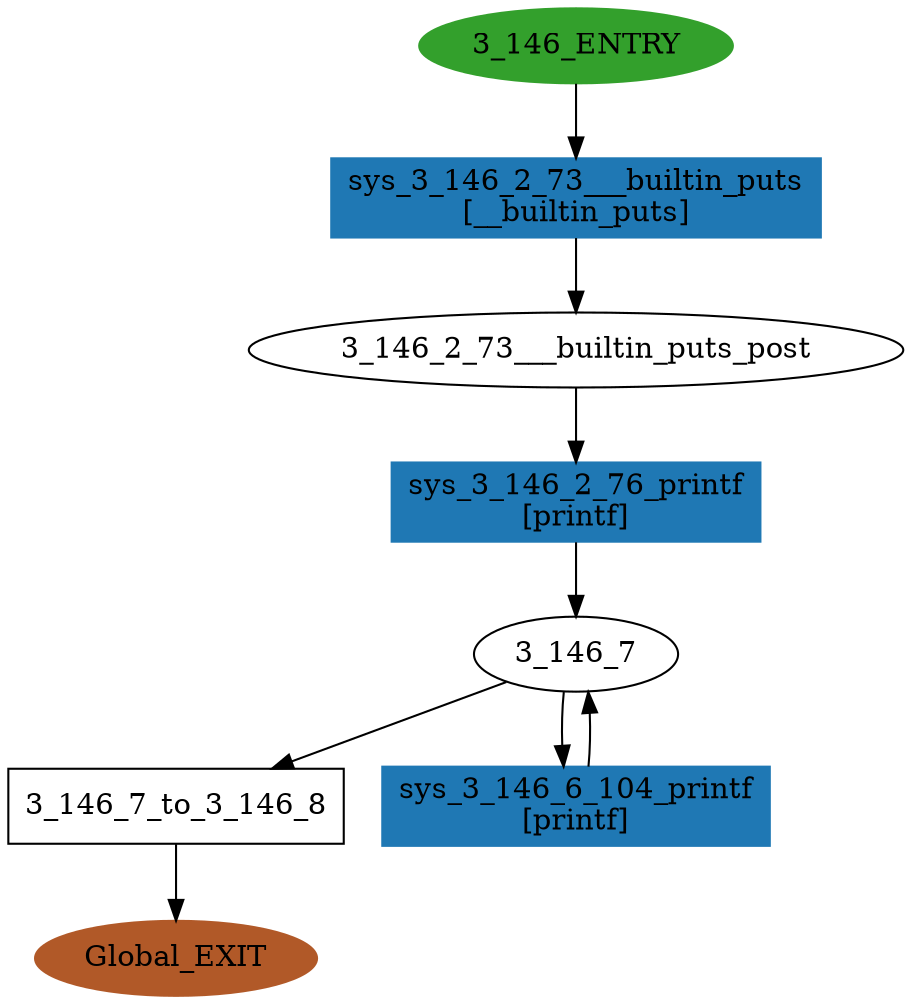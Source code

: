 digraph model { 
compound=true; 
node  [style="filled", colorscheme="paired12"];  "3_146_7" [shape=ellipse, style=""];
  "3_146_ENTRY" [shape=ellipse, color=4, style=filled];
  "3_146_2_73___builtin_puts_post" [shape=ellipse, style=""];
  "Global_EXIT" [shape=ellipse, color=12, style=filled];
  "3_146_7_to_3_146_8" [shape=box, style=""];
  "3_146_7_to_3_146_8" [label="3_146_7_to_3_146_8\n"];
  "sys_3_146_6_104_printf" [shape=box, style=""];
  "sys_3_146_6_104_printf" [color=2, style=filled];
  "sys_3_146_6_104_printf" [label="sys_3_146_6_104_printf\n[printf]"];
  "sys_3_146_2_76_printf" [shape=box, style=""];
  "sys_3_146_2_76_printf" [color=2, style=filled];
  "sys_3_146_2_76_printf" [label="sys_3_146_2_76_printf\n[printf]"];
  "sys_3_146_2_73___builtin_puts" [shape=box, style=""];
  "sys_3_146_2_73___builtin_puts" [color=2, style=filled];
  "sys_3_146_2_73___builtin_puts" [label="sys_3_146_2_73___builtin_puts\n[__builtin_puts]"];
  "3_146_7_to_3_146_8" -> "Global_EXIT" [label="", arrowhead="normal"];
  "sys_3_146_2_73___builtin_puts" -> "3_146_2_73___builtin_puts_post" [label="", arrowhead="normal"];
  "sys_3_146_6_104_printf" -> "3_146_7" [label="", arrowhead="normal"];
  "3_146_7" -> "sys_3_146_6_104_printf" [label="", arrowhead="normal"];
  "sys_3_146_2_76_printf" -> "3_146_7" [label="", arrowhead="normal"];
  "3_146_2_73___builtin_puts_post" -> "sys_3_146_2_76_printf" [label="", arrowhead="normal"];
  "3_146_7" -> "3_146_7_to_3_146_8" [label="", arrowhead="normal"];
  "3_146_ENTRY" -> "sys_3_146_2_73___builtin_puts" [label="", arrowhead="normal"];
}
